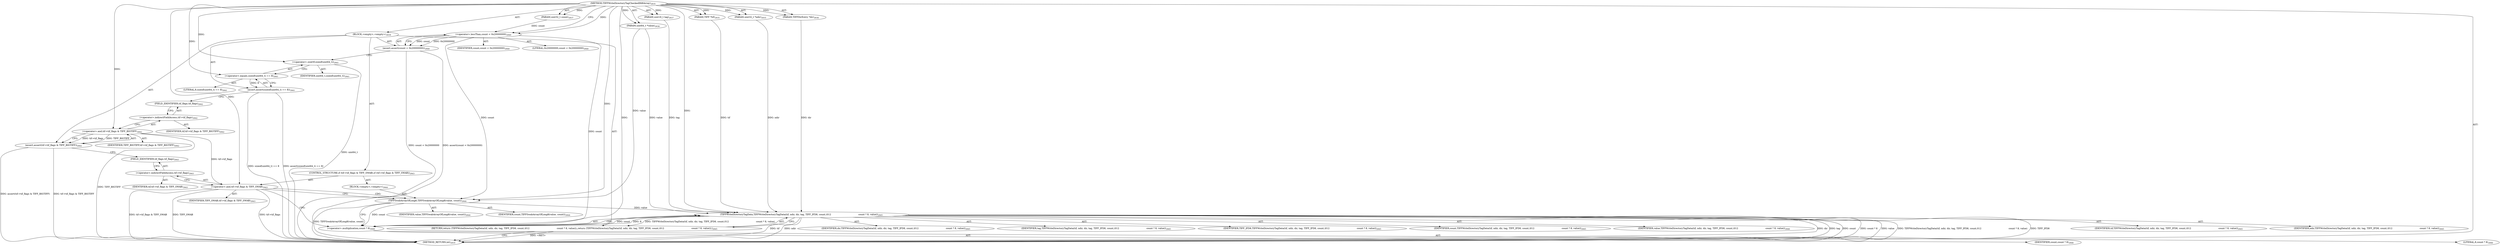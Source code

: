 digraph "TIFFWriteDirectoryTagCheckedIfd8Array" {  
"71621" [label = <(METHOD,TIFFWriteDirectoryTagCheckedIfd8Array)<SUB>2835</SUB>> ]
"71622" [label = <(PARAM,TIFF *tif)<SUB>2835</SUB>> ]
"71623" [label = <(PARAM,uint32_t *ndir)<SUB>2835</SUB>> ]
"71624" [label = <(PARAM,TIFFDirEntry *dir)<SUB>2836</SUB>> ]
"71625" [label = <(PARAM,uint16_t tag)<SUB>2837</SUB>> ]
"71626" [label = <(PARAM,uint32_t count)<SUB>2837</SUB>> ]
"71627" [label = <(PARAM,uint64_t *value)<SUB>2838</SUB>> ]
"71628" [label = <(BLOCK,&lt;empty&gt;,&lt;empty&gt;)<SUB>2839</SUB>> ]
"71629" [label = <(assert,assert(count &lt; 0x20000000))<SUB>2840</SUB>> ]
"71630" [label = <(&lt;operator&gt;.lessThan,count &lt; 0x20000000)<SUB>2840</SUB>> ]
"71631" [label = <(IDENTIFIER,count,count &lt; 0x20000000)<SUB>2840</SUB>> ]
"71632" [label = <(LITERAL,0x20000000,count &lt; 0x20000000)<SUB>2840</SUB>> ]
"71633" [label = <(assert,assert(sizeof(uint64_t) == 8))<SUB>2841</SUB>> ]
"71634" [label = <(&lt;operator&gt;.equals,sizeof(uint64_t) == 8)<SUB>2841</SUB>> ]
"71635" [label = <(&lt;operator&gt;.sizeOf,sizeof(uint64_t))<SUB>2841</SUB>> ]
"71636" [label = <(IDENTIFIER,uint64_t,sizeof(uint64_t))<SUB>2841</SUB>> ]
"71637" [label = <(LITERAL,8,sizeof(uint64_t) == 8)<SUB>2841</SUB>> ]
"71638" [label = <(assert,assert(tif-&gt;tif_flags &amp; TIFF_BIGTIFF))<SUB>2842</SUB>> ]
"71639" [label = <(&lt;operator&gt;.and,tif-&gt;tif_flags &amp; TIFF_BIGTIFF)<SUB>2842</SUB>> ]
"71640" [label = <(&lt;operator&gt;.indirectFieldAccess,tif-&gt;tif_flags)<SUB>2842</SUB>> ]
"71641" [label = <(IDENTIFIER,tif,tif-&gt;tif_flags &amp; TIFF_BIGTIFF)<SUB>2842</SUB>> ]
"71642" [label = <(FIELD_IDENTIFIER,tif_flags,tif_flags)<SUB>2842</SUB>> ]
"71643" [label = <(IDENTIFIER,TIFF_BIGTIFF,tif-&gt;tif_flags &amp; TIFF_BIGTIFF)<SUB>2842</SUB>> ]
"71644" [label = <(CONTROL_STRUCTURE,if (tif-&gt;tif_flags &amp; TIFF_SWAB),if (tif-&gt;tif_flags &amp; TIFF_SWAB))<SUB>2843</SUB>> ]
"71645" [label = <(&lt;operator&gt;.and,tif-&gt;tif_flags &amp; TIFF_SWAB)<SUB>2843</SUB>> ]
"71646" [label = <(&lt;operator&gt;.indirectFieldAccess,tif-&gt;tif_flags)<SUB>2843</SUB>> ]
"71647" [label = <(IDENTIFIER,tif,tif-&gt;tif_flags &amp; TIFF_SWAB)<SUB>2843</SUB>> ]
"71648" [label = <(FIELD_IDENTIFIER,tif_flags,tif_flags)<SUB>2843</SUB>> ]
"71649" [label = <(IDENTIFIER,TIFF_SWAB,tif-&gt;tif_flags &amp; TIFF_SWAB)<SUB>2843</SUB>> ]
"71650" [label = <(BLOCK,&lt;empty&gt;,&lt;empty&gt;)<SUB>2844</SUB>> ]
"71651" [label = <(TIFFSwabArrayOfLong8,TIFFSwabArrayOfLong8(value, count))<SUB>2844</SUB>> ]
"71652" [label = <(IDENTIFIER,value,TIFFSwabArrayOfLong8(value, count))<SUB>2844</SUB>> ]
"71653" [label = <(IDENTIFIER,count,TIFFSwabArrayOfLong8(value, count))<SUB>2844</SUB>> ]
"71654" [label = <(RETURN,return (TIFFWriteDirectoryTagData(tif, ndir, dir, tag, TIFF_IFD8, count,\012                                      count * 8, value));,return (TIFFWriteDirectoryTagData(tif, ndir, dir, tag, TIFF_IFD8, count,\012                                      count * 8, value));)<SUB>2845</SUB>> ]
"71655" [label = <(TIFFWriteDirectoryTagData,TIFFWriteDirectoryTagData(tif, ndir, dir, tag, TIFF_IFD8, count,\012                                      count * 8, value))<SUB>2845</SUB>> ]
"71656" [label = <(IDENTIFIER,tif,TIFFWriteDirectoryTagData(tif, ndir, dir, tag, TIFF_IFD8, count,\012                                      count * 8, value))<SUB>2845</SUB>> ]
"71657" [label = <(IDENTIFIER,ndir,TIFFWriteDirectoryTagData(tif, ndir, dir, tag, TIFF_IFD8, count,\012                                      count * 8, value))<SUB>2845</SUB>> ]
"71658" [label = <(IDENTIFIER,dir,TIFFWriteDirectoryTagData(tif, ndir, dir, tag, TIFF_IFD8, count,\012                                      count * 8, value))<SUB>2845</SUB>> ]
"71659" [label = <(IDENTIFIER,tag,TIFFWriteDirectoryTagData(tif, ndir, dir, tag, TIFF_IFD8, count,\012                                      count * 8, value))<SUB>2845</SUB>> ]
"71660" [label = <(IDENTIFIER,TIFF_IFD8,TIFFWriteDirectoryTagData(tif, ndir, dir, tag, TIFF_IFD8, count,\012                                      count * 8, value))<SUB>2845</SUB>> ]
"71661" [label = <(IDENTIFIER,count,TIFFWriteDirectoryTagData(tif, ndir, dir, tag, TIFF_IFD8, count,\012                                      count * 8, value))<SUB>2845</SUB>> ]
"71662" [label = <(&lt;operator&gt;.multiplication,count * 8)<SUB>2846</SUB>> ]
"71663" [label = <(IDENTIFIER,count,count * 8)<SUB>2846</SUB>> ]
"71664" [label = <(LITERAL,8,count * 8)<SUB>2846</SUB>> ]
"71665" [label = <(IDENTIFIER,value,TIFFWriteDirectoryTagData(tif, ndir, dir, tag, TIFF_IFD8, count,\012                                      count * 8, value))<SUB>2846</SUB>> ]
"71666" [label = <(METHOD_RETURN,int)<SUB>2835</SUB>> ]
  "71621" -> "71622"  [ label = "AST: "] 
  "71621" -> "71623"  [ label = "AST: "] 
  "71621" -> "71624"  [ label = "AST: "] 
  "71621" -> "71625"  [ label = "AST: "] 
  "71621" -> "71626"  [ label = "AST: "] 
  "71621" -> "71627"  [ label = "AST: "] 
  "71621" -> "71628"  [ label = "AST: "] 
  "71621" -> "71666"  [ label = "AST: "] 
  "71628" -> "71629"  [ label = "AST: "] 
  "71628" -> "71633"  [ label = "AST: "] 
  "71628" -> "71638"  [ label = "AST: "] 
  "71628" -> "71644"  [ label = "AST: "] 
  "71628" -> "71654"  [ label = "AST: "] 
  "71629" -> "71630"  [ label = "AST: "] 
  "71630" -> "71631"  [ label = "AST: "] 
  "71630" -> "71632"  [ label = "AST: "] 
  "71633" -> "71634"  [ label = "AST: "] 
  "71634" -> "71635"  [ label = "AST: "] 
  "71634" -> "71637"  [ label = "AST: "] 
  "71635" -> "71636"  [ label = "AST: "] 
  "71638" -> "71639"  [ label = "AST: "] 
  "71639" -> "71640"  [ label = "AST: "] 
  "71639" -> "71643"  [ label = "AST: "] 
  "71640" -> "71641"  [ label = "AST: "] 
  "71640" -> "71642"  [ label = "AST: "] 
  "71644" -> "71645"  [ label = "AST: "] 
  "71644" -> "71650"  [ label = "AST: "] 
  "71645" -> "71646"  [ label = "AST: "] 
  "71645" -> "71649"  [ label = "AST: "] 
  "71646" -> "71647"  [ label = "AST: "] 
  "71646" -> "71648"  [ label = "AST: "] 
  "71650" -> "71651"  [ label = "AST: "] 
  "71651" -> "71652"  [ label = "AST: "] 
  "71651" -> "71653"  [ label = "AST: "] 
  "71654" -> "71655"  [ label = "AST: "] 
  "71655" -> "71656"  [ label = "AST: "] 
  "71655" -> "71657"  [ label = "AST: "] 
  "71655" -> "71658"  [ label = "AST: "] 
  "71655" -> "71659"  [ label = "AST: "] 
  "71655" -> "71660"  [ label = "AST: "] 
  "71655" -> "71661"  [ label = "AST: "] 
  "71655" -> "71662"  [ label = "AST: "] 
  "71655" -> "71665"  [ label = "AST: "] 
  "71662" -> "71663"  [ label = "AST: "] 
  "71662" -> "71664"  [ label = "AST: "] 
  "71629" -> "71635"  [ label = "CFG: "] 
  "71633" -> "71642"  [ label = "CFG: "] 
  "71638" -> "71648"  [ label = "CFG: "] 
  "71654" -> "71666"  [ label = "CFG: "] 
  "71630" -> "71629"  [ label = "CFG: "] 
  "71634" -> "71633"  [ label = "CFG: "] 
  "71639" -> "71638"  [ label = "CFG: "] 
  "71645" -> "71651"  [ label = "CFG: "] 
  "71645" -> "71662"  [ label = "CFG: "] 
  "71655" -> "71654"  [ label = "CFG: "] 
  "71635" -> "71634"  [ label = "CFG: "] 
  "71640" -> "71639"  [ label = "CFG: "] 
  "71646" -> "71645"  [ label = "CFG: "] 
  "71651" -> "71662"  [ label = "CFG: "] 
  "71662" -> "71655"  [ label = "CFG: "] 
  "71642" -> "71640"  [ label = "CFG: "] 
  "71648" -> "71646"  [ label = "CFG: "] 
  "71621" -> "71630"  [ label = "CFG: "] 
  "71654" -> "71666"  [ label = "DDG: &lt;RET&gt;"] 
  "71629" -> "71666"  [ label = "DDG: count &lt; 0x20000000"] 
  "71629" -> "71666"  [ label = "DDG: assert(count &lt; 0x20000000)"] 
  "71633" -> "71666"  [ label = "DDG: sizeof(uint64_t) == 8"] 
  "71633" -> "71666"  [ label = "DDG: assert(sizeof(uint64_t) == 8)"] 
  "71638" -> "71666"  [ label = "DDG: tif-&gt;tif_flags &amp; TIFF_BIGTIFF"] 
  "71638" -> "71666"  [ label = "DDG: assert(tif-&gt;tif_flags &amp; TIFF_BIGTIFF)"] 
  "71645" -> "71666"  [ label = "DDG: tif-&gt;tif_flags"] 
  "71645" -> "71666"  [ label = "DDG: tif-&gt;tif_flags &amp; TIFF_SWAB"] 
  "71651" -> "71666"  [ label = "DDG: TIFFSwabArrayOfLong8(value, count)"] 
  "71655" -> "71666"  [ label = "DDG: tif"] 
  "71655" -> "71666"  [ label = "DDG: ndir"] 
  "71655" -> "71666"  [ label = "DDG: dir"] 
  "71655" -> "71666"  [ label = "DDG: tag"] 
  "71655" -> "71666"  [ label = "DDG: count"] 
  "71655" -> "71666"  [ label = "DDG: count * 8"] 
  "71655" -> "71666"  [ label = "DDG: value"] 
  "71655" -> "71666"  [ label = "DDG: TIFFWriteDirectoryTagData(tif, ndir, dir, tag, TIFF_IFD8, count,\012                                      count * 8, value)"] 
  "71639" -> "71666"  [ label = "DDG: TIFF_BIGTIFF"] 
  "71635" -> "71666"  [ label = "DDG: uint64_t"] 
  "71655" -> "71666"  [ label = "DDG: TIFF_IFD8"] 
  "71645" -> "71666"  [ label = "DDG: TIFF_SWAB"] 
  "71621" -> "71622"  [ label = "DDG: "] 
  "71621" -> "71623"  [ label = "DDG: "] 
  "71621" -> "71624"  [ label = "DDG: "] 
  "71621" -> "71625"  [ label = "DDG: "] 
  "71621" -> "71626"  [ label = "DDG: "] 
  "71621" -> "71627"  [ label = "DDG: "] 
  "71655" -> "71654"  [ label = "DDG: TIFFWriteDirectoryTagData(tif, ndir, dir, tag, TIFF_IFD8, count,\012                                      count * 8, value)"] 
  "71630" -> "71629"  [ label = "DDG: count"] 
  "71630" -> "71629"  [ label = "DDG: 0x20000000"] 
  "71634" -> "71633"  [ label = "DDG: 8"] 
  "71639" -> "71638"  [ label = "DDG: tif-&gt;tif_flags"] 
  "71639" -> "71638"  [ label = "DDG: TIFF_BIGTIFF"] 
  "71626" -> "71630"  [ label = "DDG: count"] 
  "71621" -> "71630"  [ label = "DDG: "] 
  "71621" -> "71634"  [ label = "DDG: "] 
  "71621" -> "71639"  [ label = "DDG: "] 
  "71639" -> "71645"  [ label = "DDG: tif-&gt;tif_flags"] 
  "71621" -> "71645"  [ label = "DDG: "] 
  "71622" -> "71655"  [ label = "DDG: tif"] 
  "71621" -> "71655"  [ label = "DDG: "] 
  "71623" -> "71655"  [ label = "DDG: ndir"] 
  "71624" -> "71655"  [ label = "DDG: dir"] 
  "71625" -> "71655"  [ label = "DDG: tag"] 
  "71662" -> "71655"  [ label = "DDG: count"] 
  "71662" -> "71655"  [ label = "DDG: 8"] 
  "71651" -> "71655"  [ label = "DDG: value"] 
  "71627" -> "71655"  [ label = "DDG: value"] 
  "71621" -> "71635"  [ label = "DDG: "] 
  "71627" -> "71651"  [ label = "DDG: value"] 
  "71621" -> "71651"  [ label = "DDG: "] 
  "71630" -> "71651"  [ label = "DDG: count"] 
  "71630" -> "71662"  [ label = "DDG: count"] 
  "71651" -> "71662"  [ label = "DDG: count"] 
  "71621" -> "71662"  [ label = "DDG: "] 
  "71645" -> "71651"  [ label = "CDG: "] 
}
